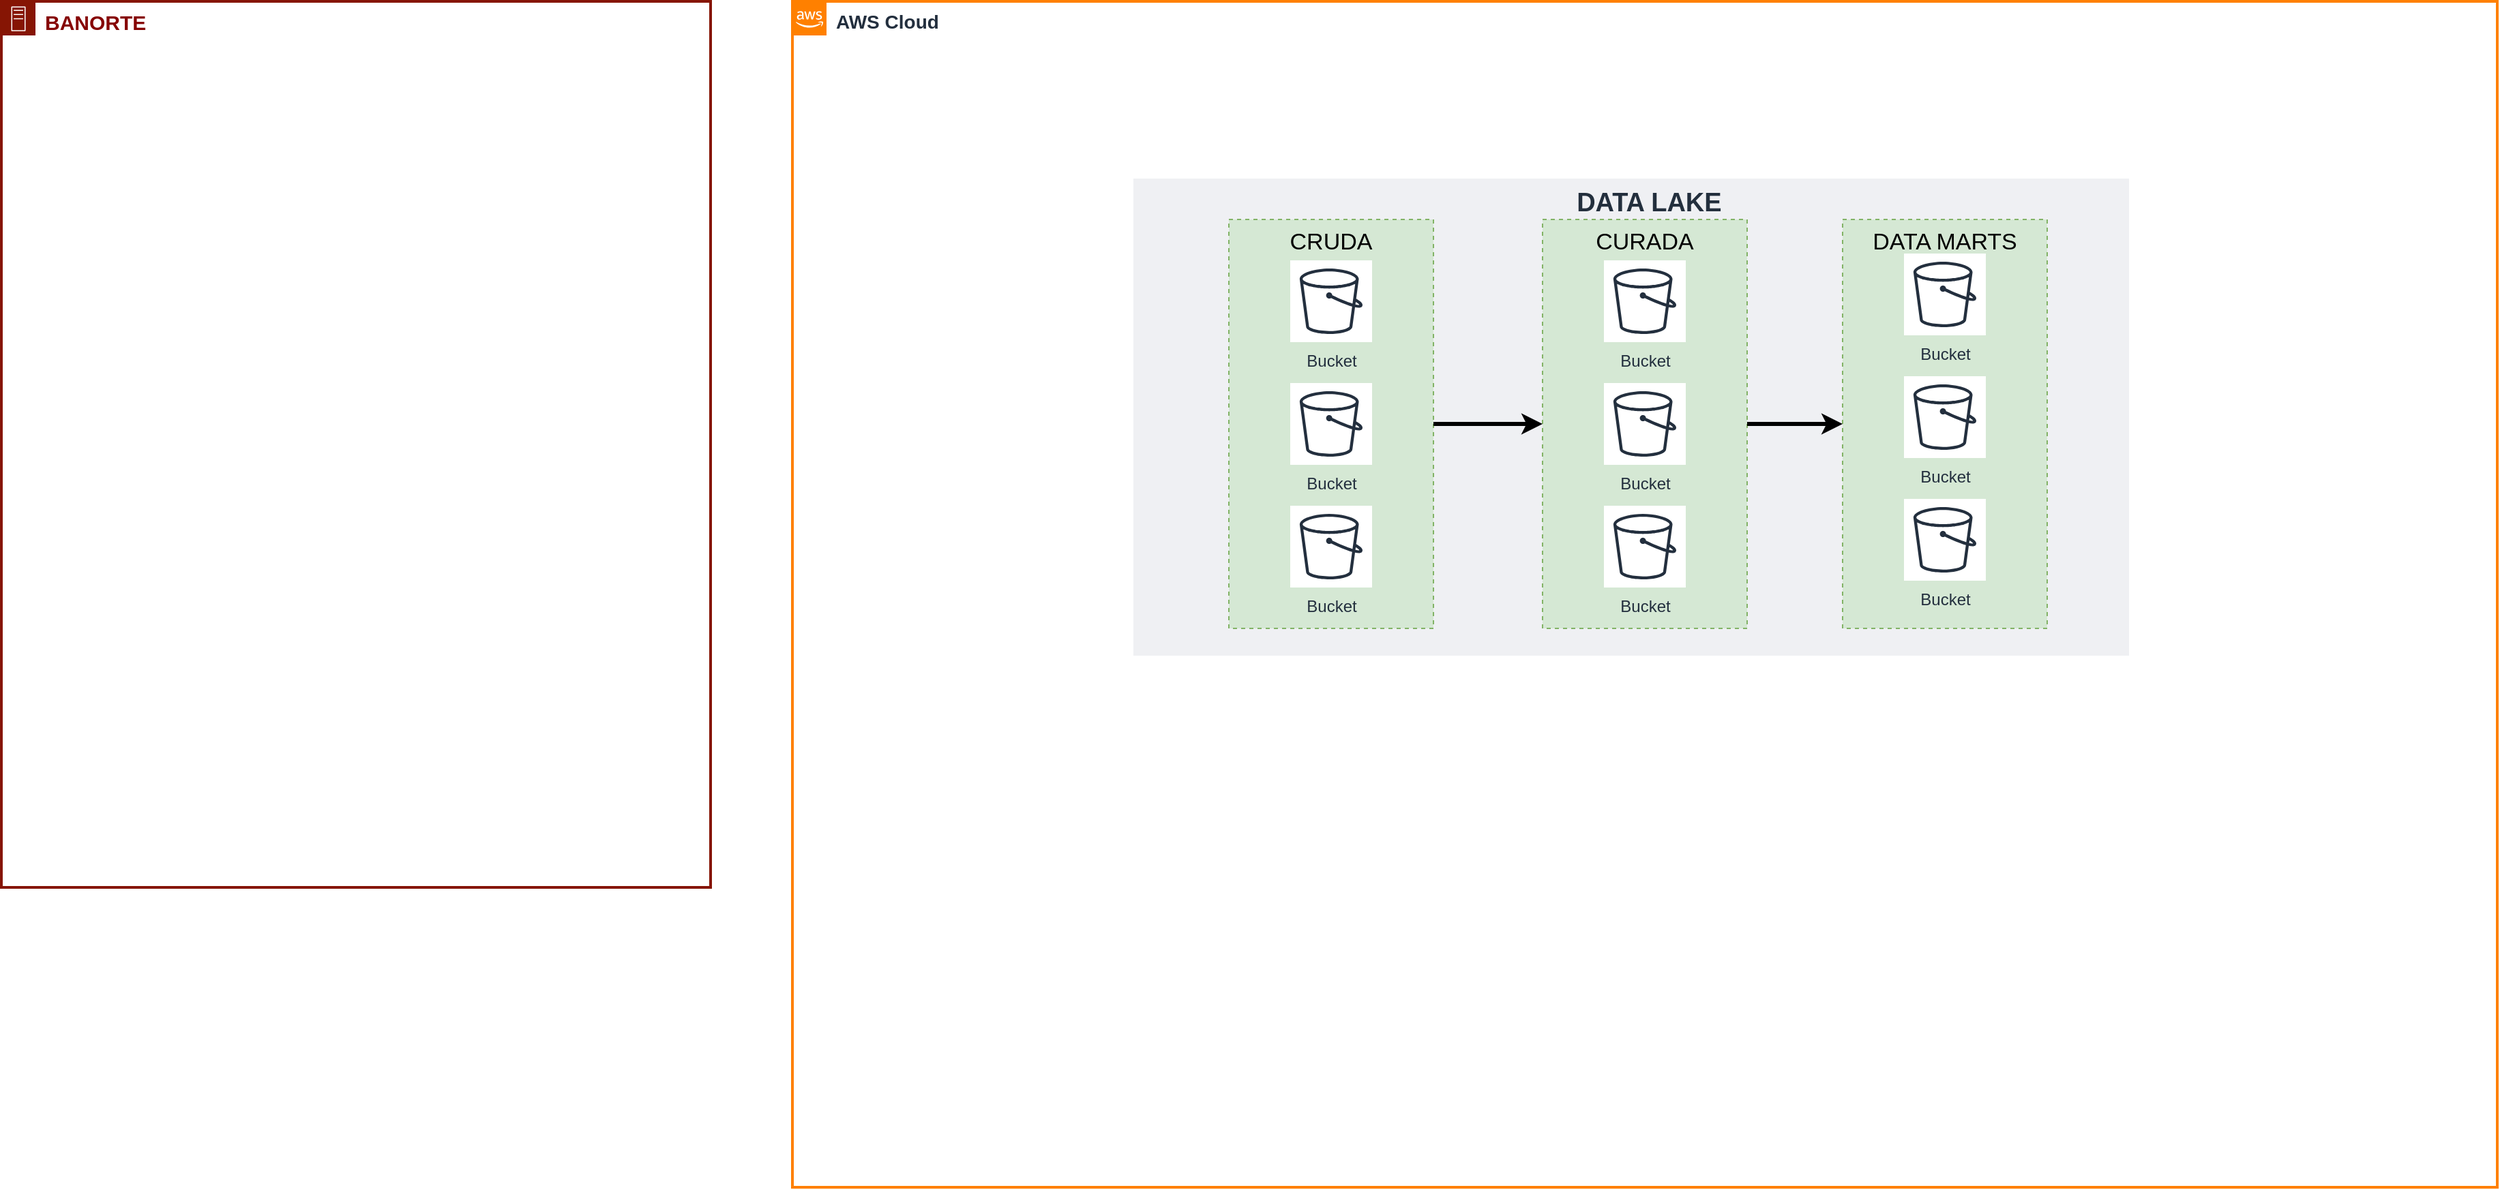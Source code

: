 <mxfile version="22.0.4" type="github">
  <diagram name="Página-1" id="IShoV4XyDB_bVi-w6TAJ">
    <mxGraphModel dx="1760" dy="968" grid="1" gridSize="10" guides="1" tooltips="1" connect="1" arrows="1" fold="1" page="1" pageScale="1" pageWidth="1654" pageHeight="1169" math="0" shadow="0">
      <root>
        <mxCell id="0" />
        <mxCell id="1" parent="0" />
        <mxCell id="hxzWcSokCXAnX9aGO5Kh-1" value="&lt;b&gt;&lt;font color=&quot;#860303&quot; style=&quot;font-size: 15px;&quot;&gt;BANORTE&lt;/font&gt;&lt;/b&gt;" style="points=[[0,0],[0.25,0],[0.5,0],[0.75,0],[1,0],[1,0.25],[1,0.5],[1,0.75],[1,1],[0.75,1],[0.5,1],[0.25,1],[0,1],[0,0.75],[0,0.5],[0,0.25]];outlineConnect=0;gradientColor=none;html=1;whiteSpace=wrap;fontSize=12;fontStyle=0;container=1;pointerEvents=0;collapsible=0;recursiveResize=0;shape=mxgraph.aws4.group;grIcon=mxgraph.aws4.group_on_premise;strokeColor=#861504;fillColor=none;verticalAlign=top;align=left;spacingLeft=30;fontColor=#5A6C86;dashed=0;strokeWidth=2;" vertex="1" parent="1">
          <mxGeometry x="40" y="40" width="520" height="650" as="geometry" />
        </mxCell>
        <mxCell id="hxzWcSokCXAnX9aGO5Kh-92" value="&lt;font style=&quot;font-size: 14px;&quot;&gt;&lt;b&gt;AWS Cloud&lt;/b&gt;&lt;/font&gt;" style="points=[[0,0],[0.25,0],[0.5,0],[0.75,0],[1,0],[1,0.25],[1,0.5],[1,0.75],[1,1],[0.75,1],[0.5,1],[0.25,1],[0,1],[0,0.75],[0,0.5],[0,0.25]];outlineConnect=0;gradientColor=none;html=1;whiteSpace=wrap;fontSize=12;fontStyle=0;container=1;pointerEvents=0;collapsible=0;recursiveResize=0;shape=mxgraph.aws4.group;grIcon=mxgraph.aws4.group_aws_cloud_alt;strokeColor=#FF8000;fillColor=none;verticalAlign=top;align=left;spacingLeft=30;fontColor=#232F3E;dashed=0;strokeWidth=2;" vertex="1" parent="1">
          <mxGeometry x="620" y="40" width="1250" height="870" as="geometry" />
        </mxCell>
        <mxCell id="hxzWcSokCXAnX9aGO5Kh-96" value="&lt;font style=&quot;font-size: 19px;&quot;&gt;&lt;b&gt;&amp;nbsp; &amp;nbsp; &amp;nbsp;DATA LAKE&lt;/b&gt;&lt;br&gt;&lt;/font&gt;" style="fillColor=#EFF0F3;strokeColor=none;dashed=0;verticalAlign=top;fontStyle=0;fontColor=#232F3D;whiteSpace=wrap;html=1;" vertex="1" parent="hxzWcSokCXAnX9aGO5Kh-92">
          <mxGeometry x="250" y="130" width="730" height="350" as="geometry" />
        </mxCell>
        <mxCell id="hxzWcSokCXAnX9aGO5Kh-98" value="&lt;span style=&quot;font-size: 17px;&quot;&gt;CRUDA&lt;/span&gt;" style="fillColor=#d5e8d4;strokeColor=#82b366;dashed=1;verticalAlign=top;fontStyle=0;whiteSpace=wrap;html=1;" vertex="1" parent="hxzWcSokCXAnX9aGO5Kh-92">
          <mxGeometry x="320" y="160" width="150" height="300" as="geometry" />
        </mxCell>
        <mxCell id="hxzWcSokCXAnX9aGO5Kh-99" value="Bucket" style="sketch=0;outlineConnect=0;fontColor=#232F3E;gradientColor=none;strokeColor=#232F3E;fillColor=#ffffff;dashed=0;verticalLabelPosition=bottom;verticalAlign=top;align=center;html=1;fontSize=12;fontStyle=0;aspect=fixed;shape=mxgraph.aws4.resourceIcon;resIcon=mxgraph.aws4.bucket;" vertex="1" parent="hxzWcSokCXAnX9aGO5Kh-92">
          <mxGeometry x="365" y="190" width="60" height="60" as="geometry" />
        </mxCell>
        <mxCell id="hxzWcSokCXAnX9aGO5Kh-100" value="Bucket" style="sketch=0;outlineConnect=0;fontColor=#232F3E;gradientColor=none;strokeColor=#232F3E;fillColor=#ffffff;dashed=0;verticalLabelPosition=bottom;verticalAlign=top;align=center;html=1;fontSize=12;fontStyle=0;aspect=fixed;shape=mxgraph.aws4.resourceIcon;resIcon=mxgraph.aws4.bucket;" vertex="1" parent="hxzWcSokCXAnX9aGO5Kh-92">
          <mxGeometry x="365" y="280" width="60" height="60" as="geometry" />
        </mxCell>
        <mxCell id="hxzWcSokCXAnX9aGO5Kh-101" value="Bucket" style="sketch=0;outlineConnect=0;fontColor=#232F3E;gradientColor=none;strokeColor=#232F3E;fillColor=#ffffff;dashed=0;verticalLabelPosition=bottom;verticalAlign=top;align=center;html=1;fontSize=12;fontStyle=0;aspect=fixed;shape=mxgraph.aws4.resourceIcon;resIcon=mxgraph.aws4.bucket;" vertex="1" parent="hxzWcSokCXAnX9aGO5Kh-92">
          <mxGeometry x="365" y="370" width="60" height="60" as="geometry" />
        </mxCell>
        <mxCell id="hxzWcSokCXAnX9aGO5Kh-103" value="&lt;span style=&quot;font-size: 17px;&quot;&gt;CURADA&lt;/span&gt;" style="fillColor=#d5e8d4;strokeColor=#82b366;dashed=1;verticalAlign=top;fontStyle=0;whiteSpace=wrap;html=1;" vertex="1" parent="hxzWcSokCXAnX9aGO5Kh-92">
          <mxGeometry x="550" y="160" width="150" height="300" as="geometry" />
        </mxCell>
        <mxCell id="hxzWcSokCXAnX9aGO5Kh-97" style="edgeStyle=orthogonalEdgeStyle;rounded=0;orthogonalLoop=1;jettySize=auto;html=1;entryX=0;entryY=0.5;entryDx=0;entryDy=0;strokeWidth=3;" edge="1" parent="hxzWcSokCXAnX9aGO5Kh-92" source="hxzWcSokCXAnX9aGO5Kh-98" target="hxzWcSokCXAnX9aGO5Kh-103">
          <mxGeometry relative="1" as="geometry" />
        </mxCell>
        <mxCell id="hxzWcSokCXAnX9aGO5Kh-104" value="Bucket" style="sketch=0;outlineConnect=0;fontColor=#232F3E;gradientColor=none;strokeColor=#232F3E;fillColor=#ffffff;dashed=0;verticalLabelPosition=bottom;verticalAlign=top;align=center;html=1;fontSize=12;fontStyle=0;aspect=fixed;shape=mxgraph.aws4.resourceIcon;resIcon=mxgraph.aws4.bucket;" vertex="1" parent="hxzWcSokCXAnX9aGO5Kh-92">
          <mxGeometry x="595" y="190" width="60" height="60" as="geometry" />
        </mxCell>
        <mxCell id="hxzWcSokCXAnX9aGO5Kh-105" value="Bucket" style="sketch=0;outlineConnect=0;fontColor=#232F3E;gradientColor=none;strokeColor=#232F3E;fillColor=#ffffff;dashed=0;verticalLabelPosition=bottom;verticalAlign=top;align=center;html=1;fontSize=12;fontStyle=0;aspect=fixed;shape=mxgraph.aws4.resourceIcon;resIcon=mxgraph.aws4.bucket;" vertex="1" parent="hxzWcSokCXAnX9aGO5Kh-92">
          <mxGeometry x="595" y="280" width="60" height="60" as="geometry" />
        </mxCell>
        <mxCell id="hxzWcSokCXAnX9aGO5Kh-106" value="Bucket" style="sketch=0;outlineConnect=0;fontColor=#232F3E;gradientColor=none;strokeColor=#232F3E;fillColor=#ffffff;dashed=0;verticalLabelPosition=bottom;verticalAlign=top;align=center;html=1;fontSize=12;fontStyle=0;aspect=fixed;shape=mxgraph.aws4.resourceIcon;resIcon=mxgraph.aws4.bucket;" vertex="1" parent="hxzWcSokCXAnX9aGO5Kh-92">
          <mxGeometry x="595" y="370" width="60" height="60" as="geometry" />
        </mxCell>
        <mxCell id="hxzWcSokCXAnX9aGO5Kh-107" value="&lt;span style=&quot;font-size: 17px;&quot;&gt;DATA MARTS&lt;/span&gt;" style="fillColor=#d5e8d4;strokeColor=#82b366;dashed=1;verticalAlign=top;fontStyle=0;whiteSpace=wrap;html=1;" vertex="1" parent="hxzWcSokCXAnX9aGO5Kh-92">
          <mxGeometry x="770" y="160" width="150" height="300" as="geometry" />
        </mxCell>
        <mxCell id="hxzWcSokCXAnX9aGO5Kh-102" style="edgeStyle=orthogonalEdgeStyle;rounded=0;orthogonalLoop=1;jettySize=auto;html=1;entryX=0;entryY=0.5;entryDx=0;entryDy=0;strokeWidth=3;" edge="1" parent="hxzWcSokCXAnX9aGO5Kh-92" source="hxzWcSokCXAnX9aGO5Kh-103" target="hxzWcSokCXAnX9aGO5Kh-107">
          <mxGeometry relative="1" as="geometry" />
        </mxCell>
        <mxCell id="hxzWcSokCXAnX9aGO5Kh-108" value="Bucket" style="sketch=0;outlineConnect=0;fontColor=#232F3E;gradientColor=none;strokeColor=#232F3E;fillColor=#ffffff;dashed=0;verticalLabelPosition=bottom;verticalAlign=top;align=center;html=1;fontSize=12;fontStyle=0;aspect=fixed;shape=mxgraph.aws4.resourceIcon;resIcon=mxgraph.aws4.bucket;" vertex="1" parent="hxzWcSokCXAnX9aGO5Kh-92">
          <mxGeometry x="815" y="185" width="60" height="60" as="geometry" />
        </mxCell>
        <mxCell id="hxzWcSokCXAnX9aGO5Kh-109" value="Bucket" style="sketch=0;outlineConnect=0;fontColor=#232F3E;gradientColor=none;strokeColor=#232F3E;fillColor=#ffffff;dashed=0;verticalLabelPosition=bottom;verticalAlign=top;align=center;html=1;fontSize=12;fontStyle=0;aspect=fixed;shape=mxgraph.aws4.resourceIcon;resIcon=mxgraph.aws4.bucket;" vertex="1" parent="hxzWcSokCXAnX9aGO5Kh-92">
          <mxGeometry x="815" y="275" width="60" height="60" as="geometry" />
        </mxCell>
        <mxCell id="hxzWcSokCXAnX9aGO5Kh-110" value="Bucket" style="sketch=0;outlineConnect=0;fontColor=#232F3E;gradientColor=none;strokeColor=#232F3E;fillColor=#ffffff;dashed=0;verticalLabelPosition=bottom;verticalAlign=top;align=center;html=1;fontSize=12;fontStyle=0;aspect=fixed;shape=mxgraph.aws4.resourceIcon;resIcon=mxgraph.aws4.bucket;" vertex="1" parent="hxzWcSokCXAnX9aGO5Kh-92">
          <mxGeometry x="815" y="365" width="60" height="60" as="geometry" />
        </mxCell>
      </root>
    </mxGraphModel>
  </diagram>
</mxfile>
